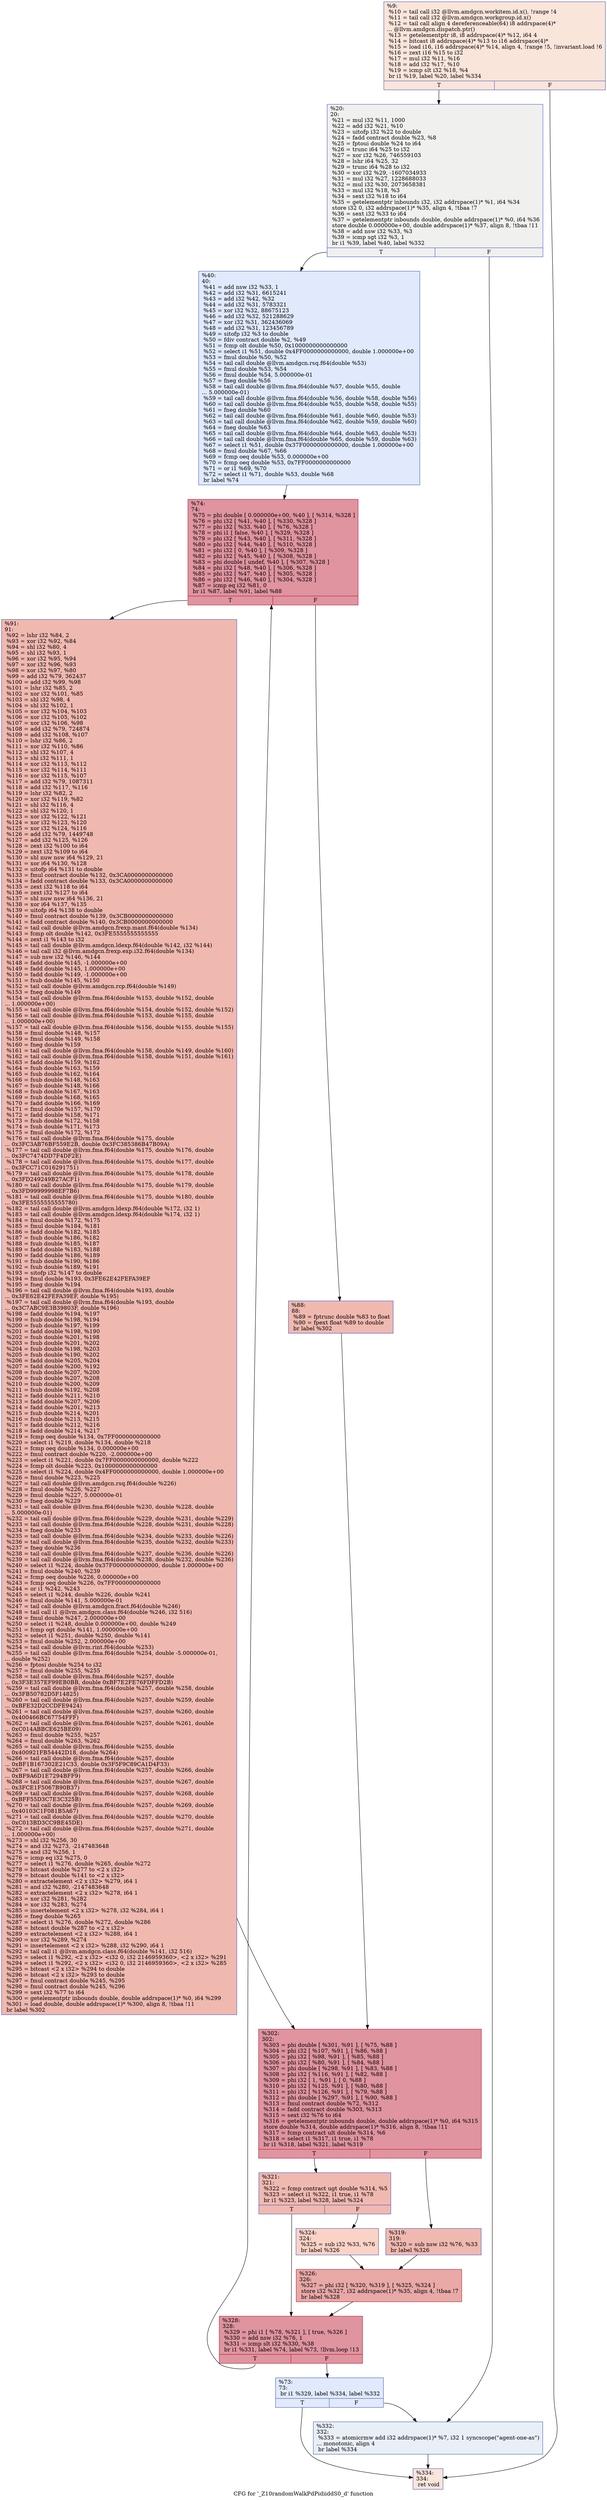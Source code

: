 digraph "CFG for '_Z10randomWalkPdPidiiddS0_d' function" {
	label="CFG for '_Z10randomWalkPdPidiiddS0_d' function";

	Node0x5a639d0 [shape=record,color="#3d50c3ff", style=filled, fillcolor="#f4c5ad70",label="{%9:\l  %10 = tail call i32 @llvm.amdgcn.workitem.id.x(), !range !4\l  %11 = tail call i32 @llvm.amdgcn.workgroup.id.x()\l  %12 = tail call align 4 dereferenceable(64) i8 addrspace(4)*\l... @llvm.amdgcn.dispatch.ptr()\l  %13 = getelementptr i8, i8 addrspace(4)* %12, i64 4\l  %14 = bitcast i8 addrspace(4)* %13 to i16 addrspace(4)*\l  %15 = load i16, i16 addrspace(4)* %14, align 4, !range !5, !invariant.load !6\l  %16 = zext i16 %15 to i32\l  %17 = mul i32 %11, %16\l  %18 = add i32 %17, %10\l  %19 = icmp slt i32 %18, %4\l  br i1 %19, label %20, label %334\l|{<s0>T|<s1>F}}"];
	Node0x5a639d0:s0 -> Node0x5a66460;
	Node0x5a639d0:s1 -> Node0x5a664f0;
	Node0x5a66460 [shape=record,color="#3d50c3ff", style=filled, fillcolor="#dedcdb70",label="{%20:\l20:                                               \l  %21 = mul i32 %11, 1000\l  %22 = add i32 %21, %10\l  %23 = uitofp i32 %22 to double\l  %24 = fadd contract double %23, %8\l  %25 = fptoui double %24 to i64\l  %26 = trunc i64 %25 to i32\l  %27 = xor i32 %26, 746559103\l  %28 = lshr i64 %25, 32\l  %29 = trunc i64 %28 to i32\l  %30 = xor i32 %29, -1607034933\l  %31 = mul i32 %27, 1228688033\l  %32 = mul i32 %30, 2073658381\l  %33 = mul i32 %18, %3\l  %34 = sext i32 %18 to i64\l  %35 = getelementptr inbounds i32, i32 addrspace(1)* %1, i64 %34\l  store i32 0, i32 addrspace(1)* %35, align 4, !tbaa !7\l  %36 = sext i32 %33 to i64\l  %37 = getelementptr inbounds double, double addrspace(1)* %0, i64 %36\l  store double 0.000000e+00, double addrspace(1)* %37, align 8, !tbaa !11\l  %38 = add nsw i32 %33, %3\l  %39 = icmp sgt i32 %3, 1\l  br i1 %39, label %40, label %332\l|{<s0>T|<s1>F}}"];
	Node0x5a66460:s0 -> Node0x5a68050;
	Node0x5a66460:s1 -> Node0x5a680e0;
	Node0x5a68050 [shape=record,color="#3d50c3ff", style=filled, fillcolor="#b9d0f970",label="{%40:\l40:                                               \l  %41 = add nsw i32 %33, 1\l  %42 = add i32 %31, 6615241\l  %43 = add i32 %42, %32\l  %44 = add i32 %31, 5783321\l  %45 = xor i32 %32, 88675123\l  %46 = add i32 %32, 521288629\l  %47 = xor i32 %31, 362436069\l  %48 = add i32 %31, 123456789\l  %49 = sitofp i32 %3 to double\l  %50 = fdiv contract double %2, %49\l  %51 = fcmp olt double %50, 0x1000000000000000\l  %52 = select i1 %51, double 0x4FF0000000000000, double 1.000000e+00\l  %53 = fmul double %50, %52\l  %54 = tail call double @llvm.amdgcn.rsq.f64(double %53)\l  %55 = fmul double %53, %54\l  %56 = fmul double %54, 5.000000e-01\l  %57 = fneg double %56\l  %58 = tail call double @llvm.fma.f64(double %57, double %55, double\l... 5.000000e-01)\l  %59 = tail call double @llvm.fma.f64(double %56, double %58, double %56)\l  %60 = tail call double @llvm.fma.f64(double %55, double %58, double %55)\l  %61 = fneg double %60\l  %62 = tail call double @llvm.fma.f64(double %61, double %60, double %53)\l  %63 = tail call double @llvm.fma.f64(double %62, double %59, double %60)\l  %64 = fneg double %63\l  %65 = tail call double @llvm.fma.f64(double %64, double %63, double %53)\l  %66 = tail call double @llvm.fma.f64(double %65, double %59, double %63)\l  %67 = select i1 %51, double 0x37F0000000000000, double 1.000000e+00\l  %68 = fmul double %67, %66\l  %69 = fcmp oeq double %53, 0.000000e+00\l  %70 = fcmp oeq double %53, 0x7FF0000000000000\l  %71 = or i1 %69, %70\l  %72 = select i1 %71, double %53, double %68\l  br label %74\l}"];
	Node0x5a68050 -> Node0x5a69fe0;
	Node0x5a6a0e0 [shape=record,color="#3d50c3ff", style=filled, fillcolor="#b9d0f970",label="{%73:\l73:                                               \l  br i1 %329, label %334, label %332\l|{<s0>T|<s1>F}}"];
	Node0x5a6a0e0:s0 -> Node0x5a664f0;
	Node0x5a6a0e0:s1 -> Node0x5a680e0;
	Node0x5a69fe0 [shape=record,color="#b70d28ff", style=filled, fillcolor="#b70d2870",label="{%74:\l74:                                               \l  %75 = phi double [ 0.000000e+00, %40 ], [ %314, %328 ]\l  %76 = phi i32 [ %41, %40 ], [ %330, %328 ]\l  %77 = phi i32 [ %33, %40 ], [ %76, %328 ]\l  %78 = phi i1 [ false, %40 ], [ %329, %328 ]\l  %79 = phi i32 [ %43, %40 ], [ %311, %328 ]\l  %80 = phi i32 [ %44, %40 ], [ %310, %328 ]\l  %81 = phi i32 [ 0, %40 ], [ %309, %328 ]\l  %82 = phi i32 [ %45, %40 ], [ %308, %328 ]\l  %83 = phi double [ undef, %40 ], [ %307, %328 ]\l  %84 = phi i32 [ %48, %40 ], [ %306, %328 ]\l  %85 = phi i32 [ %47, %40 ], [ %305, %328 ]\l  %86 = phi i32 [ %46, %40 ], [ %304, %328 ]\l  %87 = icmp eq i32 %81, 0\l  br i1 %87, label %91, label %88\l|{<s0>T|<s1>F}}"];
	Node0x5a69fe0:s0 -> Node0x5a6b3e0;
	Node0x5a69fe0:s1 -> Node0x5a6b470;
	Node0x5a6b470 [shape=record,color="#3d50c3ff", style=filled, fillcolor="#de614d70",label="{%88:\l88:                                               \l  %89 = fptrunc double %83 to float\l  %90 = fpext float %89 to double\l  br label %302\l}"];
	Node0x5a6b470 -> Node0x5a6b690;
	Node0x5a6b3e0 [shape=record,color="#3d50c3ff", style=filled, fillcolor="#de614d70",label="{%91:\l91:                                               \l  %92 = lshr i32 %84, 2\l  %93 = xor i32 %92, %84\l  %94 = shl i32 %80, 4\l  %95 = shl i32 %93, 1\l  %96 = xor i32 %95, %94\l  %97 = xor i32 %96, %93\l  %98 = xor i32 %97, %80\l  %99 = add i32 %79, 362437\l  %100 = add i32 %99, %98\l  %101 = lshr i32 %85, 2\l  %102 = xor i32 %101, %85\l  %103 = shl i32 %98, 4\l  %104 = shl i32 %102, 1\l  %105 = xor i32 %104, %103\l  %106 = xor i32 %105, %102\l  %107 = xor i32 %106, %98\l  %108 = add i32 %79, 724874\l  %109 = add i32 %108, %107\l  %110 = lshr i32 %86, 2\l  %111 = xor i32 %110, %86\l  %112 = shl i32 %107, 4\l  %113 = shl i32 %111, 1\l  %114 = xor i32 %113, %112\l  %115 = xor i32 %114, %111\l  %116 = xor i32 %115, %107\l  %117 = add i32 %79, 1087311\l  %118 = add i32 %117, %116\l  %119 = lshr i32 %82, 2\l  %120 = xor i32 %119, %82\l  %121 = shl i32 %116, 4\l  %122 = shl i32 %120, 1\l  %123 = xor i32 %122, %121\l  %124 = xor i32 %123, %120\l  %125 = xor i32 %124, %116\l  %126 = add i32 %79, 1449748\l  %127 = add i32 %125, %126\l  %128 = zext i32 %100 to i64\l  %129 = zext i32 %109 to i64\l  %130 = shl nuw nsw i64 %129, 21\l  %131 = xor i64 %130, %128\l  %132 = uitofp i64 %131 to double\l  %133 = fmul contract double %132, 0x3CA0000000000000\l  %134 = fadd contract double %133, 0x3CA0000000000000\l  %135 = zext i32 %118 to i64\l  %136 = zext i32 %127 to i64\l  %137 = shl nuw nsw i64 %136, 21\l  %138 = xor i64 %137, %135\l  %139 = uitofp i64 %138 to double\l  %140 = fmul contract double %139, 0x3CB0000000000000\l  %141 = fadd contract double %140, 0x3CB0000000000000\l  %142 = tail call double @llvm.amdgcn.frexp.mant.f64(double %134)\l  %143 = fcmp olt double %142, 0x3FE5555555555555\l  %144 = zext i1 %143 to i32\l  %145 = tail call double @llvm.amdgcn.ldexp.f64(double %142, i32 %144)\l  %146 = tail call i32 @llvm.amdgcn.frexp.exp.i32.f64(double %134)\l  %147 = sub nsw i32 %146, %144\l  %148 = fadd double %145, -1.000000e+00\l  %149 = fadd double %145, 1.000000e+00\l  %150 = fadd double %149, -1.000000e+00\l  %151 = fsub double %145, %150\l  %152 = tail call double @llvm.amdgcn.rcp.f64(double %149)\l  %153 = fneg double %149\l  %154 = tail call double @llvm.fma.f64(double %153, double %152, double\l... 1.000000e+00)\l  %155 = tail call double @llvm.fma.f64(double %154, double %152, double %152)\l  %156 = tail call double @llvm.fma.f64(double %153, double %155, double\l... 1.000000e+00)\l  %157 = tail call double @llvm.fma.f64(double %156, double %155, double %155)\l  %158 = fmul double %148, %157\l  %159 = fmul double %149, %158\l  %160 = fneg double %159\l  %161 = tail call double @llvm.fma.f64(double %158, double %149, double %160)\l  %162 = tail call double @llvm.fma.f64(double %158, double %151, double %161)\l  %163 = fadd double %159, %162\l  %164 = fsub double %163, %159\l  %165 = fsub double %162, %164\l  %166 = fsub double %148, %163\l  %167 = fsub double %148, %166\l  %168 = fsub double %167, %163\l  %169 = fsub double %168, %165\l  %170 = fadd double %166, %169\l  %171 = fmul double %157, %170\l  %172 = fadd double %158, %171\l  %173 = fsub double %172, %158\l  %174 = fsub double %171, %173\l  %175 = fmul double %172, %172\l  %176 = tail call double @llvm.fma.f64(double %175, double\l... 0x3FC3AB76BF559E2B, double 0x3FC385386B47B09A)\l  %177 = tail call double @llvm.fma.f64(double %175, double %176, double\l... 0x3FC7474DD7F4DF2E)\l  %178 = tail call double @llvm.fma.f64(double %175, double %177, double\l... 0x3FCC71C016291751)\l  %179 = tail call double @llvm.fma.f64(double %175, double %178, double\l... 0x3FD249249B27ACF1)\l  %180 = tail call double @llvm.fma.f64(double %175, double %179, double\l... 0x3FD99999998EF7B6)\l  %181 = tail call double @llvm.fma.f64(double %175, double %180, double\l... 0x3FE5555555555780)\l  %182 = tail call double @llvm.amdgcn.ldexp.f64(double %172, i32 1)\l  %183 = tail call double @llvm.amdgcn.ldexp.f64(double %174, i32 1)\l  %184 = fmul double %172, %175\l  %185 = fmul double %184, %181\l  %186 = fadd double %182, %185\l  %187 = fsub double %186, %182\l  %188 = fsub double %185, %187\l  %189 = fadd double %183, %188\l  %190 = fadd double %186, %189\l  %191 = fsub double %190, %186\l  %192 = fsub double %189, %191\l  %193 = sitofp i32 %147 to double\l  %194 = fmul double %193, 0x3FE62E42FEFA39EF\l  %195 = fneg double %194\l  %196 = tail call double @llvm.fma.f64(double %193, double\l... 0x3FE62E42FEFA39EF, double %195)\l  %197 = tail call double @llvm.fma.f64(double %193, double\l... 0x3C7ABC9E3B39803F, double %196)\l  %198 = fadd double %194, %197\l  %199 = fsub double %198, %194\l  %200 = fsub double %197, %199\l  %201 = fadd double %198, %190\l  %202 = fsub double %201, %198\l  %203 = fsub double %201, %202\l  %204 = fsub double %198, %203\l  %205 = fsub double %190, %202\l  %206 = fadd double %205, %204\l  %207 = fadd double %200, %192\l  %208 = fsub double %207, %200\l  %209 = fsub double %207, %208\l  %210 = fsub double %200, %209\l  %211 = fsub double %192, %208\l  %212 = fadd double %211, %210\l  %213 = fadd double %207, %206\l  %214 = fadd double %201, %213\l  %215 = fsub double %214, %201\l  %216 = fsub double %213, %215\l  %217 = fadd double %212, %216\l  %218 = fadd double %214, %217\l  %219 = fcmp oeq double %134, 0x7FF0000000000000\l  %220 = select i1 %219, double %134, double %218\l  %221 = fcmp oeq double %134, 0.000000e+00\l  %222 = fmul contract double %220, -2.000000e+00\l  %223 = select i1 %221, double 0x7FF0000000000000, double %222\l  %224 = fcmp olt double %223, 0x1000000000000000\l  %225 = select i1 %224, double 0x4FF0000000000000, double 1.000000e+00\l  %226 = fmul double %223, %225\l  %227 = tail call double @llvm.amdgcn.rsq.f64(double %226)\l  %228 = fmul double %226, %227\l  %229 = fmul double %227, 5.000000e-01\l  %230 = fneg double %229\l  %231 = tail call double @llvm.fma.f64(double %230, double %228, double\l... 5.000000e-01)\l  %232 = tail call double @llvm.fma.f64(double %229, double %231, double %229)\l  %233 = tail call double @llvm.fma.f64(double %228, double %231, double %228)\l  %234 = fneg double %233\l  %235 = tail call double @llvm.fma.f64(double %234, double %233, double %226)\l  %236 = tail call double @llvm.fma.f64(double %235, double %232, double %233)\l  %237 = fneg double %236\l  %238 = tail call double @llvm.fma.f64(double %237, double %236, double %226)\l  %239 = tail call double @llvm.fma.f64(double %238, double %232, double %236)\l  %240 = select i1 %224, double 0x37F0000000000000, double 1.000000e+00\l  %241 = fmul double %240, %239\l  %242 = fcmp oeq double %226, 0.000000e+00\l  %243 = fcmp oeq double %226, 0x7FF0000000000000\l  %244 = or i1 %242, %243\l  %245 = select i1 %244, double %226, double %241\l  %246 = fmul double %141, 5.000000e-01\l  %247 = tail call double @llvm.amdgcn.fract.f64(double %246)\l  %248 = tail call i1 @llvm.amdgcn.class.f64(double %246, i32 516)\l  %249 = fmul double %247, 2.000000e+00\l  %250 = select i1 %248, double 0.000000e+00, double %249\l  %251 = fcmp ogt double %141, 1.000000e+00\l  %252 = select i1 %251, double %250, double %141\l  %253 = fmul double %252, 2.000000e+00\l  %254 = tail call double @llvm.rint.f64(double %253)\l  %255 = tail call double @llvm.fma.f64(double %254, double -5.000000e-01,\l... double %252)\l  %256 = fptosi double %254 to i32\l  %257 = fmul double %255, %255\l  %258 = tail call double @llvm.fma.f64(double %257, double\l... 0x3F3E357EF99EB0BB, double 0xBF7E2FE76FDFFD2B)\l  %259 = tail call double @llvm.fma.f64(double %257, double %258, double\l... 0x3FB50782D5F14825)\l  %260 = tail call double @llvm.fma.f64(double %257, double %259, double\l... 0xBFE32D2CCDFE9424)\l  %261 = tail call double @llvm.fma.f64(double %257, double %260, double\l... 0x400466BC67754FFF)\l  %262 = tail call double @llvm.fma.f64(double %257, double %261, double\l... 0xC014ABBCE625BE09)\l  %263 = fmul double %255, %257\l  %264 = fmul double %263, %262\l  %265 = tail call double @llvm.fma.f64(double %255, double\l... 0x400921FB54442D18, double %264)\l  %266 = tail call double @llvm.fma.f64(double %257, double\l... 0xBF1B167302E21C33, double 0x3F5F9C89CA1D4F33)\l  %267 = tail call double @llvm.fma.f64(double %257, double %266, double\l... 0xBF9A6D1E7294BFF9)\l  %268 = tail call double @llvm.fma.f64(double %257, double %267, double\l... 0x3FCE1F5067B90B37)\l  %269 = tail call double @llvm.fma.f64(double %257, double %268, double\l... 0xBFF55D3C7E3C325B)\l  %270 = tail call double @llvm.fma.f64(double %257, double %269, double\l... 0x40103C1F081B5A67)\l  %271 = tail call double @llvm.fma.f64(double %257, double %270, double\l... 0xC013BD3CC9BE45DE)\l  %272 = tail call double @llvm.fma.f64(double %257, double %271, double\l... 1.000000e+00)\l  %273 = shl i32 %256, 30\l  %274 = and i32 %273, -2147483648\l  %275 = and i32 %256, 1\l  %276 = icmp eq i32 %275, 0\l  %277 = select i1 %276, double %265, double %272\l  %278 = bitcast double %277 to \<2 x i32\>\l  %279 = bitcast double %141 to \<2 x i32\>\l  %280 = extractelement \<2 x i32\> %279, i64 1\l  %281 = and i32 %280, -2147483648\l  %282 = extractelement \<2 x i32\> %278, i64 1\l  %283 = xor i32 %281, %282\l  %284 = xor i32 %283, %274\l  %285 = insertelement \<2 x i32\> %278, i32 %284, i64 1\l  %286 = fneg double %265\l  %287 = select i1 %276, double %272, double %286\l  %288 = bitcast double %287 to \<2 x i32\>\l  %289 = extractelement \<2 x i32\> %288, i64 1\l  %290 = xor i32 %289, %274\l  %291 = insertelement \<2 x i32\> %288, i32 %290, i64 1\l  %292 = tail call i1 @llvm.amdgcn.class.f64(double %141, i32 516)\l  %293 = select i1 %292, \<2 x i32\> \<i32 0, i32 2146959360\>, \<2 x i32\> %291\l  %294 = select i1 %292, \<2 x i32\> \<i32 0, i32 2146959360\>, \<2 x i32\> %285\l  %295 = bitcast \<2 x i32\> %294 to double\l  %296 = bitcast \<2 x i32\> %293 to double\l  %297 = fmul contract double %245, %295\l  %298 = fmul contract double %245, %296\l  %299 = sext i32 %77 to i64\l  %300 = getelementptr inbounds double, double addrspace(1)* %0, i64 %299\l  %301 = load double, double addrspace(1)* %300, align 8, !tbaa !11\l  br label %302\l}"];
	Node0x5a6b3e0 -> Node0x5a6b690;
	Node0x5a6b690 [shape=record,color="#b70d28ff", style=filled, fillcolor="#b70d2870",label="{%302:\l302:                                              \l  %303 = phi double [ %301, %91 ], [ %75, %88 ]\l  %304 = phi i32 [ %107, %91 ], [ %86, %88 ]\l  %305 = phi i32 [ %98, %91 ], [ %85, %88 ]\l  %306 = phi i32 [ %80, %91 ], [ %84, %88 ]\l  %307 = phi double [ %298, %91 ], [ %83, %88 ]\l  %308 = phi i32 [ %116, %91 ], [ %82, %88 ]\l  %309 = phi i32 [ 1, %91 ], [ 0, %88 ]\l  %310 = phi i32 [ %125, %91 ], [ %80, %88 ]\l  %311 = phi i32 [ %126, %91 ], [ %79, %88 ]\l  %312 = phi double [ %297, %91 ], [ %90, %88 ]\l  %313 = fmul contract double %72, %312\l  %314 = fadd contract double %303, %313\l  %315 = sext i32 %76 to i64\l  %316 = getelementptr inbounds double, double addrspace(1)* %0, i64 %315\l  store double %314, double addrspace(1)* %316, align 8, !tbaa !11\l  %317 = fcmp contract ult double %314, %6\l  %318 = select i1 %317, i1 true, i1 %78\l  br i1 %318, label %321, label %319\l|{<s0>T|<s1>F}}"];
	Node0x5a6b690:s0 -> Node0x5a77e30;
	Node0x5a6b690:s1 -> Node0x5a77e80;
	Node0x5a77e80 [shape=record,color="#3d50c3ff", style=filled, fillcolor="#de614d70",label="{%319:\l319:                                              \l  %320 = sub nsw i32 %76, %33\l  br label %326\l}"];
	Node0x5a77e80 -> Node0x5a78010;
	Node0x5a77e30 [shape=record,color="#3d50c3ff", style=filled, fillcolor="#de614d70",label="{%321:\l321:                                              \l  %322 = fcmp contract ugt double %314, %5\l  %323 = select i1 %322, i1 true, i1 %78\l  br i1 %323, label %328, label %324\l|{<s0>T|<s1>F}}"];
	Node0x5a77e30:s0 -> Node0x5a6a250;
	Node0x5a77e30:s1 -> Node0x5a78210;
	Node0x5a78210 [shape=record,color="#3d50c3ff", style=filled, fillcolor="#f59c7d70",label="{%324:\l324:                                              \l  %325 = sub i32 %33, %76\l  br label %326\l}"];
	Node0x5a78210 -> Node0x5a78010;
	Node0x5a78010 [shape=record,color="#b70d28ff", style=filled, fillcolor="#ca3b3770",label="{%326:\l326:                                              \l  %327 = phi i32 [ %320, %319 ], [ %325, %324 ]\l  store i32 %327, i32 addrspace(1)* %35, align 4, !tbaa !7\l  br label %328\l}"];
	Node0x5a78010 -> Node0x5a6a250;
	Node0x5a6a250 [shape=record,color="#b70d28ff", style=filled, fillcolor="#b70d2870",label="{%328:\l328:                                              \l  %329 = phi i1 [ %78, %321 ], [ true, %326 ]\l  %330 = add nsw i32 %76, 1\l  %331 = icmp slt i32 %330, %38\l  br i1 %331, label %74, label %73, !llvm.loop !13\l|{<s0>T|<s1>F}}"];
	Node0x5a6a250:s0 -> Node0x5a69fe0;
	Node0x5a6a250:s1 -> Node0x5a6a0e0;
	Node0x5a680e0 [shape=record,color="#3d50c3ff", style=filled, fillcolor="#cedaeb70",label="{%332:\l332:                                              \l  %333 = atomicrmw add i32 addrspace(1)* %7, i32 1 syncscope(\"agent-one-as\")\l... monotonic, align 4\l  br label %334\l}"];
	Node0x5a680e0 -> Node0x5a664f0;
	Node0x5a664f0 [shape=record,color="#3d50c3ff", style=filled, fillcolor="#f4c5ad70",label="{%334:\l334:                                              \l  ret void\l}"];
}
